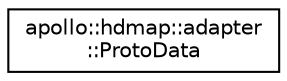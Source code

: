 digraph "Graphical Class Hierarchy"
{
  edge [fontname="Helvetica",fontsize="10",labelfontname="Helvetica",labelfontsize="10"];
  node [fontname="Helvetica",fontsize="10",shape=record];
  rankdir="LR";
  Node1 [label="apollo::hdmap::adapter\l::ProtoData",height=0.2,width=0.4,color="black", fillcolor="white", style="filled",URL="$structapollo_1_1hdmap_1_1adapter_1_1ProtoData.html"];
}
